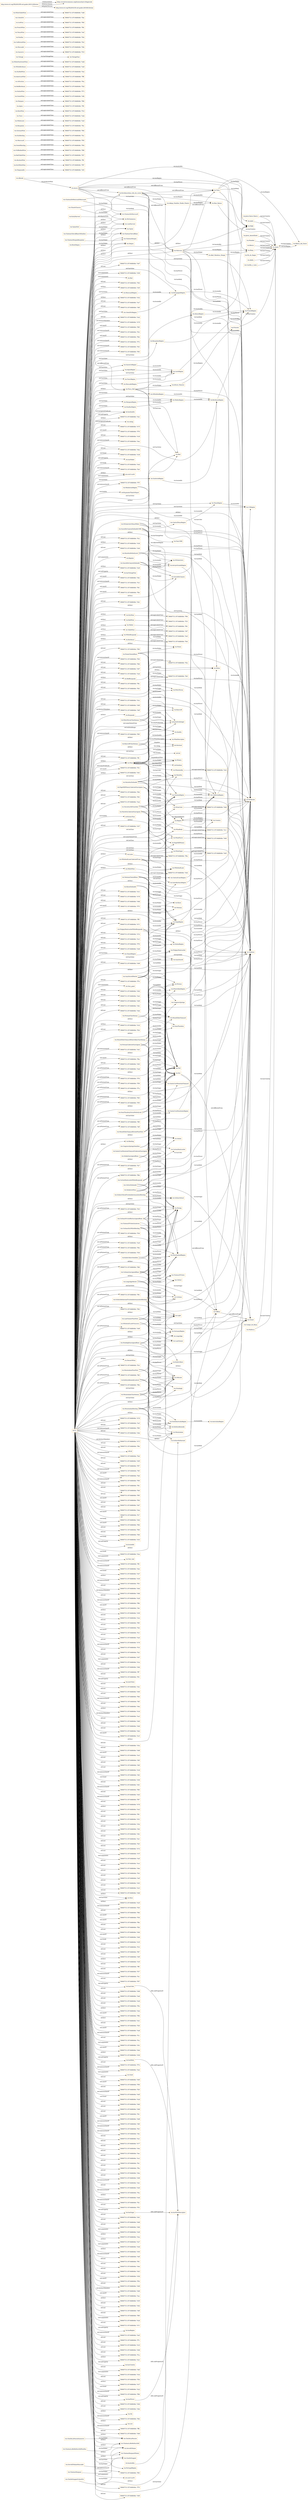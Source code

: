 digraph ar2dtool_diagram { 
rankdir=LR;
size="1501"
node [shape = rectangle, color="orange"]; "59660733:187c9dd648e:-7ead" "59660733:187c9dd648e:-7f76" "vin:DryWine" "vin:Tempranillo" "59660733:187c9dd648e:-7f97" "59660733:187c9dd648e:-7f59" "vin:AlsatianWine" "59660733:187c9dd648e:-7ebd" "vin:RedTableWine" "59660733:187c9dd648e:-7f6a" "vin:FullBodiedWine" "59660733:187c9dd648e:-7f7a" "59660733:187c9dd648e:-7f23" "59660733:187c9dd648e:-7fb5" "59660733:187c9dd648e:-7ec1" "59660733:187c9dd648e:-7f04" "59660733:187c9dd648e:-7f94" "59660733:187c9dd648e:-7f55" "vin:Meursault" "59660733:187c9dd648e:-7fa1" "59660733:187c9dd648e:-7f2a" "vin:DryWhiteWine" "vin:GermanWine" "59660733:187c9dd648e:-7ed2" "vin:Beaujolais" "vin:WhiteLoire" "59660733:187c9dd648e:-7f8f" "vin:RedWine" "vin:Tours" "vin:RoseWine" "vin:Anjou" "59660733:187c9dd648e:-7eff" "59660733:187c9dd648e:-7eb9" "vin:Riesling" "59660733:187c9dd648e:-7f66" "vin:SweetWine" "vin:WineBody" "59660733:187c9dd648e:-7fa7" "59660733:187c9dd648e:-7fbb" "vin:Medoc" "59660733:187c9dd648e:-7ec6" "59660733:187c9dd648e:-7f73" "vin:RedBordeaux" "59660733:187c9dd648e:-7f84" "vin:Quality" "vin:TableWine" "59660733:187c9dd648e:-7fe0" "vin:WineColor" "vin:StEmilion" "59660733:187c9dd648e:-7ff8" "vin:DryRedWine" "59660733:187c9dd648e:-7fc8" "59660733:187c9dd648e:-7f88" "vin:DryRiesling" "59660733:187c9dd648e:-7ee6" "59660733:187c9dd648e:-7f1d" "vin:WhiteBurgundy" "vin:Bordeaux" "59660733:187c9dd648e:-7fa4" "59660733:187c9dd648e:-7f3d" "vin:Wine" "59660733:187c9dd648e:-7edd" "59660733:187c9dd648e:-7ff4" "59660733:187c9dd648e:-7ef7" "59660733:187c9dd648e:-7ea9" "59660733:187c9dd648e:-7f0e" "vin:VintageYear" "vin:RedBurgundy" "vin:WhiteNonSweetWine" "vin:Burgundy" "59660733:187c9dd648e:-7f19" "vin:WineFlavor" "vin:Muscadet" "vin:CaliforniaWine" "59660733:187c9dd648e:-7f44" "59660733:187c9dd648e:-7f39" "vin:Winery" "vin:WineSugar" "vin:ItalianWine" "59660733:187c9dd648e:-7eb5" "59660733:187c9dd648e:-7fd6" "59660733:187c9dd648e:-7ffc" "vin:Pauillac" "59660733:187c9dd648e:-7f27" "vin:LateHarvest" "vin:WhiteBordeaux" "vin:TexasWine" "vin:Loire" "vin:Margaux" "59660733:187c9dd648e:-7f8c" "59660733:187c9dd648e:-7f9c" "59660733:187c9dd648e:-7fcd" "59660733:187c9dd648e:-7f4b" "59660733:187c9dd648e:-7f80" "59660733:187c9dd648e:-7ee3" "59660733:187c9dd648e:-7fae" "59660733:187c9dd648e:-7fd2" "59660733:187c9dd648e:-7ed9" "vin:CotesDOr" "59660733:187c9dd648e:-7ed6" "vin:AmericanWine" "vin:Country" "vin:DessertWine" "vin:IceWine" "59660733:187c9dd648e:-7fc4" "vin:WhiteTableWine" "59660733:187c9dd648e:-7fbf" "59660733:187c9dd648e:-7f50" "59660733:187c9dd648e:-7fec" "vin:Vintage" "vin:EarlyHarvest" "59660733:187c9dd648e:-7eef" "59660733:187c9dd648e:-7eeb" "vin:WineDescriptor" "vin:FrenchWine" "59660733:187c9dd648e:-7ee0" "59660733:187c9dd648e:-7efb" "59660733:187c9dd648e:-7ef3" "59660733:187c9dd648e:-7fe4" "vin:Sancerre" "vin:SweetRiesling" "59660733:187c9dd648e:-7f0a" "59660733:187c9dd648e:-7f61" "vin:Region" "59660733:187c9dd648e:-7f6e" "59660733:187c9dd648e:-7f2d" "vin:WhiteWine" "vin:WineAcidity" ; /*classes style*/
	"vin:Campo_de_Borja" -> "vin:Spain" [ label = "vin:hasCountry" ];
	"vin:MariettaZinfandel" -> "vin:SonomaRegion" [ label = "vin:locatedIn" ];
	"vin:MariettaZinfandel" -> "vin:Dry" [ label = "vin:hasSugar" ];
	"vin:MariettaZinfandel" -> "vin:Marietta" [ label = "vin:hasMaker" ];
	"vin:MariettaZinfandel" -> "vin:Moderate" [ label = "vin:hasFlavor" ];
	"vin:MariettaZinfandel" -> "vin:Medium" [ label = "vin:hasBody" ];
	"vin:SeanThackreySiriusPetiteSyrah" -> "vin:NapaRegion" [ label = "vin:locatedIn" ];
	"vin:SeanThackreySiriusPetiteSyrah" -> "vin:Dry" [ label = "vin:hasSugar" ];
	"vin:SeanThackreySiriusPetiteSyrah" -> "vin:SeanThackrey" [ label = "vin:hasMaker" ];
	"vin:SeanThackreySiriusPetiteSyrah" -> "vin:Strong" [ label = "vin:hasFlavor" ];
	"vin:SeanThackreySiriusPetiteSyrah" -> "vin:Full" [ label = "vin:hasBody" ];
	"vin:MariettaCabernetSauvignon" -> "vin:SonomaRegion" [ label = "vin:locatedIn" ];
	"vin:MariettaCabernetSauvignon" -> "vin:Dry" [ label = "vin:hasSugar" ];
	"vin:MariettaCabernetSauvignon" -> "vin:Marietta" [ label = "vin:hasMaker" ];
	"vin:MariettaCabernetSauvignon" -> "vin:Moderate" [ label = "vin:hasFlavor" ];
	"vin:MariettaCabernetSauvignon" -> "vin:Medium" [ label = "vin:hasBody" ];
	"vin:PauillacRegion" -> "vin:MedocRegion" [ label = "vin:locatedIn" ];
	"vin:StGenevieveTexasWhite" -> "vin:CentralTexasRegion" [ label = "vin:locatedIn" ];
	"vin:StGenevieveTexasWhite" -> "vin:Dry" [ label = "vin:hasSugar" ];
	"vin:StGenevieveTexasWhite" -> "vin:StGenevieve" [ label = "vin:hasMaker" ];
	"vin:StGenevieveTexasWhite" -> "vin:Moderate" [ label = "vin:hasFlavor" ];
	"vin:FullBodiedWine" -> "59660733:187c9dd648e:-7f88" [ label = "owl:equivalentClass" ];
	"vin:BordeauxRegion" -> "vin:FrenchRegion" [ label = "vin:locatedIn" ];
	"vin:hasBody" -> "vin:hasWineDescriptor" [ label = "rdfs:subPropertyOf" ];
	"vin:Adega_Familiar_Eladio_Pineiro" -> "vin:Rias_Baixas" [ label = "vin:hasRegion" ];
	"vin:Meursault" -> "59660733:187c9dd648e:-7f50" [ label = "owl:equivalentClass" ];
	"vin:Mallorca" -> "vin:Spain" [ label = "vin:hasCountry" ];
	"vin:FoxenCheninBlanc" -> "vin:SantaBarbaraRegion" [ label = "vin:locatedIn" ];
	"vin:FoxenCheninBlanc" -> "vin:Dry" [ label = "vin:hasSugar" ];
	"vin:FoxenCheninBlanc" -> "vin:Foxen" [ label = "vin:hasMaker" ];
	"vin:FoxenCheninBlanc" -> "vin:Moderate" [ label = "vin:hasFlavor" ];
	"vin:FoxenCheninBlanc" -> "vin:Full" [ label = "vin:hasBody" ];
	"vin:TexasWine" -> "59660733:187c9dd648e:-7eef" [ label = "owl:equivalentClass" ];
	"vin:NapaRegion" -> "vin:CaliforniaRegion" [ label = "vin:locatedIn" ];
	"vin:MountadamRiesling" -> "vin:SouthAustraliaRegion" [ label = "vin:locatedIn" ];
	"vin:MountadamRiesling" -> "vin:Dry" [ label = "vin:hasSugar" ];
	"vin:MountadamRiesling" -> "vin:Mountadam" [ label = "vin:hasMaker" ];
	"vin:MountadamRiesling" -> "vin:Delicate" [ label = "vin:hasFlavor" ];
	"vin:MountadamRiesling" -> "vin:Medium" [ label = "vin:hasBody" ];
	"vin:LoireRegion" -> "vin:FrenchRegion" [ label = "vin:locatedIn" ];
	"vin:CorbansSauvignonBlanc" -> "vin:NewZealandRegion" [ label = "vin:locatedIn" ];
	"vin:CorbansSauvignonBlanc" -> "vin:Dry" [ label = "vin:hasSugar" ];
	"vin:CorbansSauvignonBlanc" -> "vin:Corbans" [ label = "vin:hasMaker" ];
	"vin:CorbansSauvignonBlanc" -> "vin:Strong" [ label = "vin:hasFlavor" ];
	"vin:CorbansSauvignonBlanc" -> "vin:Medium" [ label = "vin:hasBody" ];
	"vin:WhiteBurgundy" -> "59660733:187c9dd648e:-7ee3" [ label = "owl:equivalentClass" ];
	"vin:Pauillac" -> "59660733:187c9dd648e:-7f44" [ label = "owl:equivalentClass" ];
	"vin:Jerez-Xeres-Sherry" -> "vin:Spain" [ label = "vin:hasCountry" ];
	"vin:CortonMontrachetWhiteBurgundy" -> "vin:Dry" [ label = "vin:hasSugar" ];
	"vin:CortonMontrachetWhiteBurgundy" -> "vin:CortonMontrachet" [ label = "vin:hasMaker" ];
	"vin:CortonMontrachetWhiteBurgundy" -> "vin:Strong" [ label = "vin:hasFlavor" ];
	"vin:CortonMontrachetWhiteBurgundy" -> "vin:Full" [ label = "vin:hasBody" ];
	"vin:BourgogneRegion" -> "vin:FrenchRegion" [ label = "vin:locatedIn" ];
	"vin:MountadamChardonnay" -> "vin:SouthAustraliaRegion" [ label = "vin:locatedIn" ];
	"vin:MountadamChardonnay" -> "vin:Dry" [ label = "vin:hasSugar" ];
	"vin:MountadamChardonnay" -> "vin:Mountadam" [ label = "vin:hasMaker" ];
	"vin:MountadamChardonnay" -> "vin:Strong" [ label = "vin:hasFlavor" ];
	"vin:MountadamChardonnay" -> "vin:Full" [ label = "vin:hasBody" ];
	"vin:DryWine" -> "59660733:187c9dd648e:-7f94" [ label = "owl:equivalentClass" ];
	"vin:FrenchWine" -> "59660733:187c9dd648e:-7f8c" [ label = "owl:equivalentClass" ];
	"vin:SauterneRegion" -> "vin:BordeauxRegion" [ label = "vin:locatedIn" ];
	"vin:Spain" -> "vin:Ribera_del_Duero" [ label = "vin:hasRegion" ];
	"vin:SelaksSauvignonBlanc" -> "vin:NewZealandRegion" [ label = "vin:locatedIn" ];
	"vin:SelaksSauvignonBlanc" -> "vin:Dry" [ label = "vin:hasSugar" ];
	"vin:SelaksSauvignonBlanc" -> "vin:Selaks" [ label = "vin:hasMaker" ];
	"vin:SelaksSauvignonBlanc" -> "vin:Moderate" [ label = "vin:hasFlavor" ];
	"vin:SelaksSauvignonBlanc" -> "vin:Medium" [ label = "vin:hasBody" ];
	"vin:SchlossRothermelTrochenbierenausleseRiesling" -> "vin:GermanyRegion" [ label = "vin:locatedIn" ];
	"vin:SchlossRothermelTrochenbierenausleseRiesling" -> "vin:Sweet" [ label = "vin:hasSugar" ];
	"vin:SchlossRothermelTrochenbierenausleseRiesling" -> "vin:SchlossRothermel" [ label = "vin:hasMaker" ];
	"vin:SchlossRothermelTrochenbierenausleseRiesling" -> "vin:Strong" [ label = "vin:hasFlavor" ];
	"vin:SchlossRothermelTrochenbierenausleseRiesling" -> "vin:Full" [ label = "vin:hasBody" ];
	"vin:StEmilionRegion" -> "vin:BordeauxRegion" [ label = "vin:locatedIn" ];
	"vin:BeaujolaisRegion" -> "vin:FrenchRegion" [ label = "vin:locatedIn" ];
	"vin:CorbansPrivateBinSauvignonBlanc" -> "vin:NewZealandRegion" [ label = "vin:locatedIn" ];
	"vin:CorbansPrivateBinSauvignonBlanc" -> "vin:Dry" [ label = "vin:hasSugar" ];
	"vin:CorbansPrivateBinSauvignonBlanc" -> "vin:Corbans" [ label = "vin:hasMaker" ];
	"vin:CorbansPrivateBinSauvignonBlanc" -> "vin:Strong" [ label = "vin:hasFlavor" ];
	"vin:CorbansPrivateBinSauvignonBlanc" -> "vin:Full" [ label = "vin:hasBody" ];
	"vin:Bordeaux" -> "59660733:187c9dd648e:-7fe4" [ label = "owl:equivalentClass" ];
	"vin:CongressSpringsSemillon" -> "vin:Dry" [ label = "vin:hasSugar" ];
	"vin:CongressSpringsSemillon" -> "vin:CongressSprings" [ label = "vin:hasMaker" ];
	"vin:CongressSpringsSemillon" -> "vin:Moderate" [ label = "vin:hasFlavor" ];
	"vin:CongressSpringsSemillon" -> "vin:Medium" [ label = "vin:hasBody" ];
	"vin:RedBordeaux" -> "59660733:187c9dd648e:-7f2d" [ label = "owl:equivalentClass" ];
	"vin:Jerez_Amontillado" -> "vin:Spain" [ label = "vin:hasCountry" ];
	"vin:Rias_Baixas" -> "vin:Spain" [ label = "vin:hasCountry" ];
	"vin:AlsatianWine" -> "59660733:187c9dd648e:-7ffc" [ label = "owl:equivalentClass" ];
	"vin:RedTableWine" -> "59660733:187c9dd648e:-7f27" [ label = "owl:equivalentClass" ];
	"vin:Tours" -> "59660733:187c9dd648e:-7eeb" [ label = "owl:equivalentClass" ];
	"vin:CotesDOr" -> "59660733:187c9dd648e:-7fae" [ label = "owl:equivalentClass" ];
	"vin:SweetRiesling" -> "59660733:187c9dd648e:-7f04" [ label = "owl:equivalentClass" ];
	"vin:Medoc" -> "59660733:187c9dd648e:-7f61" [ label = "owl:equivalentClass" ];
	"vin:TaylorPort" -> "vin:Taylor" [ label = "vin:hasMaker" ];
	"vin:ChateauChevalBlancStEmilion" -> "vin:ChateauChevalBlanc" [ label = "vin:hasMaker" ];
	"vin:Envidiacochina_tete_de_cuvee" -> "vin:Malvasia" [ label = "owl:differentFrom" ];
	"vin:Envidiacochina_tete_de_cuvee" -> "vin:Adega_Familiar_Eladio_Pineiro" [ label = "vin:hasMaker" ];
	"vin:Envidiacochina_tete_de_cuvee" -> "vin:Moderate" [ label = "vin:hasFlavor" ];
	"vin:Envidiacochina_tete_de_cuvee" -> "vin:High" [ label = "vin:hasAcidity" ];
	"vin:Envidiacochina_tete_de_cuvee" -> "vin:Medium" [ label = "vin:hasBody" ];
	"vin:Envidiacochina_tete_de_cuvee" -> "vin:Rias_Baixas" [ label = "vin:hasRegion" ];
	"vin:Envidiacochina_tete_de_cuvee" -> "vin:Tinto" [ label = "owl:differentFrom" ];
	"vin:ChateauMorgonBeaujolais" -> "vin:ChateauMorgon" [ label = "vin:hasMaker" ];
	"vin:ChateauDeMeursaultMeursault" -> "vin:ChateauDeMeursault" [ label = "vin:hasMaker" ];
	"vin:ChateauDeMeursaultMeursault" -> "vin:Moderate" [ label = "vin:hasFlavor" ];
	"vin:WhiteNonSweetWine" -> "59660733:187c9dd648e:-7edd" [ label = "owl:equivalentClass" ];
	"vin:Alvaro_Palacios" -> "vin:Priorato" [ label = "vin:hasRegion" ];
	"vin:RoseDAnjou" -> "vin:DAnjou" [ label = "vin:hasMaker" ];
	"vin:hasSugar" -> "vin:hasWineDescriptor" [ label = "rdfs:subPropertyOf" ];
	"vin:Muscadet" -> "59660733:187c9dd648e:-7f4b" [ label = "owl:equivalentClass" ];
	"vin:CotesDOrRegion" -> "vin:BourgogneRegion" [ label = "vin:locatedIn" ];
	"vin:WineColor" -> "59660733:187c9dd648e:-7ebd" [ label = "owl:equivalentClass" ];
	"vin:ElyseZinfandel" -> "vin:NapaRegion" [ label = "vin:locatedIn" ];
	"vin:ElyseZinfandel" -> "vin:Dry" [ label = "vin:hasSugar" ];
	"vin:ElyseZinfandel" -> "vin:Elyse" [ label = "vin:hasMaker" ];
	"vin:ElyseZinfandel" -> "vin:Moderate" [ label = "vin:hasFlavor" ];
	"vin:ElyseZinfandel" -> "vin:Full" [ label = "vin:hasBody" ];
	"vin:SweetWine" -> "59660733:187c9dd648e:-7efb" [ label = "owl:equivalentClass" ];
	"vin:LongridgeMerlot" -> "vin:NewZealandRegion" [ label = "vin:locatedIn" ];
	"vin:LongridgeMerlot" -> "vin:Dry" [ label = "vin:hasSugar" ];
	"vin:LongridgeMerlot" -> "vin:Longridge" [ label = "vin:hasMaker" ];
	"vin:LongridgeMerlot" -> "vin:Moderate" [ label = "vin:hasFlavor" ];
	"vin:LongridgeMerlot" -> "vin:Light" [ label = "vin:hasBody" ];
	"vin:KathrynKennedyLateral" -> "vin:Dry" [ label = "vin:hasSugar" ];
	"vin:KathrynKennedyLateral" -> "vin:KathrynKennedy" [ label = "vin:hasMaker" ];
	"vin:KathrynKennedyLateral" -> "vin:Delicate" [ label = "vin:hasFlavor" ];
	"vin:KathrynKennedyLateral" -> "vin:Medium" [ label = "vin:hasBody" ];
	"vin:MountEdenVineyardEdnaValleyChardonnay" -> "vin:EdnaValleyRegion" [ label = "vin:locatedIn" ];
	"vin:MountEdenVineyardEdnaValleyChardonnay" -> "vin:Dry" [ label = "vin:hasSugar" ];
	"vin:MountEdenVineyardEdnaValleyChardonnay" -> "vin:MountEdenVineyard" [ label = "vin:hasMaker" ];
	"vin:MountEdenVineyardEdnaValleyChardonnay" -> "vin:Moderate" [ label = "vin:hasFlavor" ];
	"vin:MountEdenVineyardEdnaValleyChardonnay" -> "vin:Medium" [ label = "vin:hasBody" ];
	"vin:hasFlavor" -> "vin:hasWineDescriptor" [ label = "rdfs:subPropertyOf" ];
	"vin:Loire" -> "59660733:187c9dd648e:-7f6a" [ label = "owl:equivalentClass" ];
	"vin:AnjouRegion" -> "vin:LoireRegion" [ label = "vin:locatedIn" ];
	"vin:BancroftChardonnay" -> "vin:NapaRegion" [ label = "vin:locatedIn" ];
	"vin:BancroftChardonnay" -> "vin:Dry" [ label = "vin:hasSugar" ];
	"vin:BancroftChardonnay" -> "vin:Bancroft" [ label = "vin:hasMaker" ];
	"vin:BancroftChardonnay" -> "vin:Moderate" [ label = "vin:hasFlavor" ];
	"vin:BancroftChardonnay" -> "vin:Medium" [ label = "vin:hasBody" ];
	"vin:SaucelitoCanyonZinfandel1998" -> "vin:ArroyoGrandeRegion" [ label = "vin:locatedIn" ];
	"vin:SaucelitoCanyonZinfandel1998" -> "vin:Year1998" [ label = "vin:hasVintageYear" ];
	"vin:SaucelitoCanyonZinfandel1998" -> "vin:Dry" [ label = "vin:hasSugar" ];
	"vin:SaucelitoCanyonZinfandel1998" -> "vin:SaucelitoCanyon" [ label = "vin:hasMaker" ];
	"vin:SaucelitoCanyonZinfandel1998" -> "vin:Moderate" [ label = "vin:hasFlavor" ];
	"vin:SaucelitoCanyonZinfandel1998" -> "vin:Medium" [ label = "vin:hasBody" ];
	"vin:ClosDeLaPoussieSancerre" -> "vin:ClosDeLaPoussie" [ label = "vin:hasMaker" ];
	"vin:CentralTexasRegion" -> "vin:TexasRegion" [ label = "vin:locatedIn" ];
	"vin:ChiantiRegion" -> "vin:ItalianRegion" [ label = "vin:locatedIn" ];
	"vin:IceWine" -> "59660733:187c9dd648e:-7f80" [ label = "owl:equivalentClass" ];
	"vin:CaliforniaRegion" -> "vin:USRegion" [ label = "vin:locatedIn" ];
	"vin:Beaujolais" -> "59660733:187c9dd648e:-7fec" [ label = "owl:equivalentClass" ];
	"vin:MendocinoRegion" -> "vin:CaliforniaRegion" [ label = "vin:locatedIn" ];
	"vin:MendocinoRegion" -> "vin:SonomaRegion" [ label = "vin:adjacentRegion" ];
	"vin:ChiantiClassico" -> "vin:McGuinnesso" [ label = "vin:hasMaker" ];
	"vin:ChiantiClassico" -> "vin:Medium" [ label = "vin:hasBody" ];
	"vin:Aurus" -> "vin:Malvasia" [ label = "owl:differentFrom" ];
	"vin:Aurus" -> "vin:Tinto" [ label = "owl:differentFrom" ];
	"vin:Aurus" -> "vin:Moderate" [ label = "vin:hasFlavor" ];
	"vin:Aurus" -> "vin:Red" [ label = "vin:hasColor" ];
	"vin:Aurus" -> "vin:Envidiacochina_tete_de_cuvee" [ label = "owl:differentFrom" ];
	"vin:Aurus" -> "vin:Finca_Dofi" [ label = "owl:differentFrom" ];
	"vin:Aurus" -> "vin:High" [ label = "vin:hasAcidity" ];
	"vin:Aurus" -> "vin:Full" [ label = "vin:hasBody" ];
	"vin:MountadamPinotNoir" -> "vin:SouthAustraliaRegion" [ label = "vin:locatedIn" ];
	"vin:MountadamPinotNoir" -> "vin:Dry" [ label = "vin:hasSugar" ];
	"vin:MountadamPinotNoir" -> "vin:Mountadam" [ label = "vin:hasMaker" ];
	"vin:MountadamPinotNoir" -> "vin:Moderate" [ label = "vin:hasFlavor" ];
	"vin:MountadamPinotNoir" -> "vin:Medium" [ label = "vin:hasBody" ];
	"vin:RedWine" -> "59660733:187c9dd648e:-7f23" [ label = "owl:equivalentClass" ];
	"vin:MountEdenVineyardEstatePinotNoir" -> "vin:EdnaValleyRegion" [ label = "vin:locatedIn" ];
	"vin:MountEdenVineyardEstatePinotNoir" -> "vin:Dry" [ label = "vin:hasSugar" ];
	"vin:MountEdenVineyardEstatePinotNoir" -> "vin:MountEdenVineyard" [ label = "vin:hasMaker" ];
	"vin:MountEdenVineyardEstatePinotNoir" -> "vin:Strong" [ label = "vin:hasFlavor" ];
	"vin:MountEdenVineyardEstatePinotNoir" -> "vin:Full" [ label = "vin:hasBody" ];
	"vin:Burgundy" -> "59660733:187c9dd648e:-7fe0" [ label = "owl:equivalentClass" ];
	"vin:RedBurgundy" -> "59660733:187c9dd648e:-7f2a" [ label = "owl:equivalentClass" ];
	"vin:SonomaRegion" -> "vin:CaliforniaRegion" [ label = "vin:locatedIn" ];
	"vin:Malvasia" -> "vin:Moderate" [ label = "vin:hasFlavor" ];
	"vin:Malvasia" -> "vin:White" [ label = "vin:hasColor" ];
	"vin:Malvasia" -> "vin:Rioja" [ label = "vin:hasRegion" ];
	"vin:Malvasia" -> "vin:Medium" [ label = "vin:hasBody" ];
	"vin:Malvasia" -> "vin:High" [ label = "vin:hasAcidity" ];
	"vin:Malvasia" -> "vin:Tinto" [ label = "owl:differentFrom" ];
	"vin:Malvasia" -> "vin:Abel_Mendoza_Monge" [ label = "vin:hasMaker" ];
	"vin:hasAcidity" -> "vin:hasWineDescriptor" [ label = "rdfs:subPropertyOf" ];
	"vin:Aalto" -> "vin:Spain" [ label = "vin:hasCountry" ];
	"vin:ChateauLafiteRothschildPauillac" -> "vin:ChateauLafiteRothschild" [ label = "vin:hasMaker" ];
	"vin:GaryFarrellMerlot" -> "vin:SonomaRegion" [ label = "vin:locatedIn" ];
	"vin:GaryFarrellMerlot" -> "vin:Dry" [ label = "vin:hasSugar" ];
	"vin:GaryFarrellMerlot" -> "vin:GaryFarrell" [ label = "vin:hasMaker" ];
	"vin:GaryFarrellMerlot" -> "vin:Moderate" [ label = "vin:hasFlavor" ];
	"vin:GaryFarrellMerlot" -> "vin:Medium" [ label = "vin:hasBody" ];
	"vin:Alella" -> "vin:Spain" [ label = "vin:hasCountry" ];
	"vin:StonleighSauvignonBlanc" -> "vin:NewZealandRegion" [ label = "vin:locatedIn" ];
	"vin:StonleighSauvignonBlanc" -> "vin:Dry" [ label = "vin:hasSugar" ];
	"vin:StonleighSauvignonBlanc" -> "vin:Stonleigh" [ label = "vin:hasMaker" ];
	"vin:StonleighSauvignonBlanc" -> "vin:Delicate" [ label = "vin:hasFlavor" ];
	"vin:StonleighSauvignonBlanc" -> "vin:Medium" [ label = "vin:hasBody" ];
	"vin:Abel_Mendoza_Monge" -> "vin:Rioja" [ label = "vin:hasRegion" ];
	"vin:TableWine" -> "59660733:187c9dd648e:-7ef7" [ label = "owl:equivalentClass" ];
	"vin:GermanWine" -> "59660733:187c9dd648e:-7f84" [ label = "owl:equivalentClass" ];
	"vin:CotturiZinfandel" -> "vin:SonomaRegion" [ label = "vin:locatedIn" ];
	"vin:CotturiZinfandel" -> "vin:Dry" [ label = "vin:hasSugar" ];
	"vin:CotturiZinfandel" -> "vin:Cotturi" [ label = "vin:hasMaker" ];
	"vin:CotturiZinfandel" -> "vin:Strong" [ label = "vin:hasFlavor" ];
	"vin:CotturiZinfandel" -> "vin:Full" [ label = "vin:hasBody" ];
	"vin:WineBody" -> "59660733:187c9dd648e:-7ec1" [ label = "owl:equivalentClass" ];
	"vin:SaucelitoCanyonZinfandel" -> "vin:ArroyoGrandeRegion" [ label = "vin:locatedIn" ];
	"vin:SaucelitoCanyonZinfandel" -> "vin:Dry" [ label = "vin:hasSugar" ];
	"vin:SaucelitoCanyonZinfandel" -> "vin:SaucelitoCanyon" [ label = "vin:hasMaker" ];
	"vin:SaucelitoCanyonZinfandel" -> "vin:Moderate" [ label = "vin:hasFlavor" ];
	"vin:SaucelitoCanyonZinfandel" -> "vin:Medium" [ label = "vin:hasBody" ];
	"vin:LaneTannerPinotNoir" -> "vin:SantaBarbaraRegion" [ label = "vin:locatedIn" ];
	"vin:LaneTannerPinotNoir" -> "vin:Dry" [ label = "vin:hasSugar" ];
	"vin:LaneTannerPinotNoir" -> "vin:LaneTanner" [ label = "vin:hasMaker" ];
	"vin:LaneTannerPinotNoir" -> "vin:Delicate" [ label = "vin:hasFlavor" ];
	"vin:LaneTannerPinotNoir" -> "vin:Light" [ label = "vin:hasBody" ];
	"vin:WhiteWine" -> "59660733:187c9dd648e:-7ed2" [ label = "owl:equivalentClass" ];
	"vin:WhitehallLaneCabernetFranc" -> "vin:NapaRegion" [ label = "vin:locatedIn" ];
	"vin:WhitehallLaneCabernetFranc" -> "vin:Dry" [ label = "vin:hasSugar" ];
	"vin:WhitehallLaneCabernetFranc" -> "vin:WhitehallLane" [ label = "vin:hasMaker" ];
	"vin:WhitehallLaneCabernetFranc" -> "vin:Moderate" [ label = "vin:hasFlavor" ];
	"vin:WhitehallLaneCabernetFranc" -> "vin:Medium" [ label = "vin:hasBody" ];
	"vin:Dry" -> "vin:Sweet" [ label = "owl:differentFrom" ];
	"vin:Dry" -> "vin:OffDry" [ label = "owl:differentFrom" ];
	"vin:Rioja" -> "vin:Spain" [ label = "vin:hasCountry" ];
	"vin:Sancerre" -> "59660733:187c9dd648e:-7f19" [ label = "owl:equivalentClass" ];
	"vin:Pla_de_Bages" -> "vin:Spain" [ label = "vin:hasCountry" ];
	"vin:StEmilion" -> "59660733:187c9dd648e:-7f0a" [ label = "owl:equivalentClass" ];
	"vin:PageMillWineryCabernetSauvignon" -> "vin:NapaRegion" [ label = "vin:locatedIn" ];
	"vin:PageMillWineryCabernetSauvignon" -> "vin:Dry" [ label = "vin:hasSugar" ];
	"vin:PageMillWineryCabernetSauvignon" -> "vin:PageMillWinery" [ label = "vin:hasMaker" ];
	"vin:PageMillWineryCabernetSauvignon" -> "vin:Moderate" [ label = "vin:hasFlavor" ];
	"vin:PageMillWineryCabernetSauvignon" -> "vin:Medium" [ label = "vin:hasBody" ];
	"vin:Ribera_del_Duero" -> "vin:Spain" [ label = "vin:hasCountry" ];
	"vin:WineAcidity" -> "59660733:187c9dd648e:-7ec6" [ label = "owl:equivalentClass" ];
	"vin:Finca_Dofi" -> "vin:Moderate" [ label = "vin:hasFlavor" ];
	"vin:Finca_Dofi" -> "vin:Full" [ label = "vin:hasBody" ];
	"vin:Finca_Dofi" -> "vin:Red" [ label = "vin:hasColor" ];
	"vin:Finca_Dofi" -> "vin:High" [ label = "vin:hasAcidity" ];
	"vin:Finca_Dofi" -> "vin:Alvaro_Palacios" [ label = "vin:hasMaker" ];
	"vin:MariettaPetiteSyrah" -> "vin:SonomaRegion" [ label = "vin:locatedIn" ];
	"vin:MariettaPetiteSyrah" -> "vin:Dry" [ label = "vin:hasSugar" ];
	"vin:MariettaPetiteSyrah" -> "vin:Marietta" [ label = "vin:hasMaker" ];
	"vin:MariettaPetiteSyrah" -> "vin:Moderate" [ label = "vin:hasFlavor" ];
	"vin:MariettaPetiteSyrah" -> "vin:Medium" [ label = "vin:hasBody" ];
	"vin:WhiteTableWine" -> "59660733:187c9dd648e:-7ed6" [ label = "owl:equivalentClass" ];
	"vin:Margaux" -> "59660733:187c9dd648e:-7f66" [ label = "owl:equivalentClass" ];
	"vin:SevreEtMaineMuscadet" -> "vin:SevreEtMaine" [ label = "vin:hasMaker" ];
	"vin:Priorato" -> "vin:Spain" [ label = "vin:hasCountry" ];
	"vin:SchlossVolradTrochenbierenausleseRiesling" -> "vin:GermanyRegion" [ label = "vin:locatedIn" ];
	"vin:SchlossVolradTrochenbierenausleseRiesling" -> "vin:Sweet" [ label = "vin:hasSugar" ];
	"vin:SchlossVolradTrochenbierenausleseRiesling" -> "vin:SchlossVolrad" [ label = "vin:hasMaker" ];
	"vin:SchlossVolradTrochenbierenausleseRiesling" -> "vin:Moderate" [ label = "vin:hasFlavor" ];
	"vin:SchlossVolradTrochenbierenausleseRiesling" -> "vin:Full" [ label = "vin:hasBody" ];
	"vin:EarlyHarvest" -> "vin:LateHarvest" [ label = "owl:disjointWith" ];
	"vin:ChateauDYchemSauterne" -> "vin:ChateauDYchem" [ label = "vin:hasMaker" ];
	"vin:ChateauDYchemSauterne" -> "vin:Strong" [ label = "vin:hasFlavor" ];
	"vin:Tempranillo" -> "59660733:187c9dd648e:-7ef3" [ label = "owl:equivalentClass" ];
	"vin:Anjou" -> "59660733:187c9dd648e:-7ff4" [ label = "owl:equivalentClass" ];
	"vin:Penedes" -> "vin:Spain" [ label = "vin:hasCountry" ];
	"vin:FormanCabernetSauvignon" -> "vin:NapaRegion" [ label = "vin:locatedIn" ];
	"vin:FormanCabernetSauvignon" -> "vin:Dry" [ label = "vin:hasSugar" ];
	"vin:FormanCabernetSauvignon" -> "vin:Forman" [ label = "vin:hasMaker" ];
	"vin:FormanCabernetSauvignon" -> "vin:Strong" [ label = "vin:hasFlavor" ];
	"vin:FormanCabernetSauvignon" -> "vin:Medium" [ label = "vin:hasBody" ];
	"vin:DryWhiteWine" -> "59660733:187c9dd648e:-7f97" [ label = "owl:equivalentClass" ];
	"vin:SantaCruzMountainsRegion" -> "vin:CaliforniaRegion" [ label = "vin:locatedIn" ];
	"vin:MeursaultRegion" -> "vin:BourgogneRegion" [ label = "vin:locatedIn" ];
	"vin:MariettaOldVinesRed" -> "vin:SonomaRegion" [ label = "vin:locatedIn" ];
	"vin:MariettaOldVinesRed" -> "vin:Dry" [ label = "vin:hasSugar" ];
	"vin:MariettaOldVinesRed" -> "vin:Marietta" [ label = "vin:hasMaker" ];
	"vin:MariettaOldVinesRed" -> "vin:Moderate" [ label = "vin:hasFlavor" ];
	"vin:MariettaOldVinesRed" -> "vin:Medium" [ label = "vin:hasBody" ];
	"vin:CorbansDryWhiteRiesling" -> "vin:NewZealandRegion" [ label = "vin:locatedIn" ];
	"vin:CorbansDryWhiteRiesling" -> "vin:OffDry" [ label = "vin:hasSugar" ];
	"vin:CorbansDryWhiteRiesling" -> "vin:Corbans" [ label = "vin:hasMaker" ];
	"vin:CorbansDryWhiteRiesling" -> "vin:Moderate" [ label = "vin:hasFlavor" ];
	"vin:CorbansDryWhiteRiesling" -> "vin:Medium" [ label = "vin:hasBody" ];
	"vin:ChateauMargaux" -> "vin:ChateauMargauxWinery" [ label = "vin:hasMaker" ];
	"vin:hasColor" -> "vin:hasWineDescriptor" [ label = "rdfs:subPropertyOf" ];
	"vin:EdnaValleyRegion" -> "vin:CaliforniaRegion" [ label = "vin:locatedIn" ];
	"vin:AlsaceRegion" -> "vin:FrenchRegion" [ label = "vin:locatedIn" ];
	"vin:Bierzo" -> "vin:Spain" [ label = "vin:hasCountry" ];
	"vin:FormanChardonnay" -> "vin:NapaRegion" [ label = "vin:locatedIn" ];
	"vin:FormanChardonnay" -> "vin:Dry" [ label = "vin:hasSugar" ];
	"vin:FormanChardonnay" -> "vin:Forman" [ label = "vin:hasMaker" ];
	"vin:FormanChardonnay" -> "vin:Moderate" [ label = "vin:hasFlavor" ];
	"vin:FormanChardonnay" -> "vin:Full" [ label = "vin:hasBody" ];
	"vin:DryRedWine" -> "59660733:187c9dd648e:-7fa4" [ label = "owl:equivalentClass" ];
	"vin:DryRiesling" -> "59660733:187c9dd648e:-7fa1" [ label = "owl:equivalentClass" ];
	"vin:PulignyMontrachetWhiteBurgundy" -> "vin:Dry" [ label = "vin:hasSugar" ];
	"vin:PulignyMontrachetWhiteBurgundy" -> "vin:PulignyMontrachet" [ label = "vin:hasMaker" ];
	"vin:PulignyMontrachetWhiteBurgundy" -> "vin:Moderate" [ label = "vin:hasFlavor" ];
	"vin:PulignyMontrachetWhiteBurgundy" -> "vin:Medium" [ label = "vin:hasBody" ];
	"NULL" -> "vin:SaucelitoCanyon" [ label = "rdf:first" ];
	"NULL" -> "59660733:187c9dd648e:-7e7d" [ label = "rdf:rest" ];
	"NULL" -> "vin:Strong" [ label = "rdf:first" ];
	"NULL" -> "59660733:187c9dd648e:-7fbf" [ label = "owl:allValuesFrom" ];
	"NULL" -> "59660733:187c9dd648e:-7ecf" [ label = "rdf:rest" ];
	"NULL" -> "59660733:187c9dd648e:-7f69" [ label = "owl:intersectionOf" ];
	"NULL" -> "vin:SauterneRegion" [ label = "owl:hasValue" ];
	"NULL" -> "59660733:187c9dd648e:-7e9e" [ label = "rdf:rest" ];
	"NULL" -> "vin:Malvasia" [ label = "rdf:first" ];
	"NULL" -> "vin:Medium" [ label = "owl:hasValue" ];
	"NULL" -> "59660733:187c9dd648e:-7e73" [ label = "owl:distinctMembers" ];
	"NULL" -> "vin:GaryFarrell" [ label = "rdf:first" ];
	"NULL" -> "vin:Marietta" [ label = "rdf:first" ];
	"NULL" -> "59660733:187c9dd648e:-7f9e" [ label = "rdf:rest" ];
	"NULL" -> "rdf:nil" [ label = "rdf:rest" ];
	"NULL" -> "59660733:187c9dd648e:-7fad" [ label = "owl:intersectionOf" ];
	"NULL" -> "59660733:187c9dd648e:-7e95" [ label = "rdf:rest" ];
	"NULL" -> "vin:Selaks" [ label = "rdf:first" ];
	"NULL" -> "vin:Strong" [ label = "owl:hasValue" ];
	"NULL" -> "vin:ClosDeVougeot" [ label = "rdf:first" ];
	"NULL" -> "59660733:187c9dd648e:-7f57" [ label = "rdf:rest" ];
	"NULL" -> "vin:Riesling" [ label = "rdf:first" ];
	"NULL" -> "59660733:187c9dd648e:-7f4f" [ label = "owl:intersectionOf" ];
	"NULL" -> "59660733:187c9dd648e:-7fa6" [ label = "owl:oneOf" ];
	"NULL" -> "vin:WineColor" [ label = "owl:onClass" ];
	"NULL" -> "59660733:187c9dd648e:-7f09" [ label = "owl:intersectionOf" ];
	"NULL" -> "59660733:187c9dd648e:-7f0c" [ label = "rdf:rest" ];
	"NULL" -> "59660733:187c9dd648e:-7fe9" [ label = "rdf:rest" ];
	"NULL" -> "vin:ChateauMargauxWinery" [ label = "rdf:first" ];
	"NULL" -> "59660733:187c9dd648e:-7f95" [ label = "rdf:rest" ];
	"NULL" -> "vin:BourgogneRegion" [ label = "owl:hasValue" ];
	"NULL" -> "59660733:187c9dd648e:-7f0d" [ label = "owl:oneOf" ];
	"NULL" -> "vin:Elyse" [ label = "rdf:first" ];
	"NULL" -> "59660733:187c9dd648e:-7eb7" [ label = "rdf:rest" ];
	"NULL" -> "59660733:187c9dd648e:-7eda" [ label = "rdf:rest" ];
	"NULL" -> "59660733:187c9dd648e:-7fc7" [ label = "owl:oneOf" ];
	"NULL" -> "59660733:187c9dd648e:-7e62" [ label = "swrl:body" ];
	"NULL" -> "vin:Longridge" [ label = "rdf:first" ];
	"NULL" -> "vin:ItalianRegion" [ label = "owl:hasValue" ];
	"NULL" -> "59660733:187c9dd648e:-7fa7" [ label = "owl:allValuesFrom" ];
	"NULL" -> "59660733:187c9dd648e:-7f6d" [ label = "owl:oneOf" ];
	"NULL" -> "59660733:187c9dd648e:-7fb9" [ label = "rdf:rest" ];
	"NULL" -> "vin:WhiteWine" [ label = "rdf:first" ];
	"NULL" -> "xsd:positiveInteger" [ label = "owl:onDataRange" ];
	"NULL" -> "59660733:187c9dd648e:-7f48" [ label = "rdf:rest" ];
	"NULL" -> "vin:PageMillWinery" [ label = "rdf:first" ];
	"NULL" -> "xsd:positiveInteger" [ label = "owl:someValuesFrom" ];
	"NULL" -> "59660733:187c9dd648e:-7e53" [ label = "swrl:body" ];
	"NULL" -> "vin:Stonleigh" [ label = "rdf:first" ];
	"NULL" -> "vin:High" [ label = "rdf:first" ];
	"NULL" -> "vin:RedWine" [ label = "rdf:first" ];
	"NULL" -> "vin:locatedIn" [ label = "owl:onProperty" ];
	"NULL" -> "59660733:187c9dd648e:-7e2a" [ label = "swrl:body" ];
	"NULL" -> "vin:Bordeaux" [ label = "rdf:first" ];
	"NULL" -> "vin:SeanThackrey" [ label = "rdf:first" ];
	"NULL" -> "vin:Very_bad" [ label = "swrl:argument2" ];
	"NULL" -> "59660733:187c9dd648e:-7ff3" [ label = "owl:intersectionOf" ];
	"NULL" -> "59660733:187c9dd648e:-7fc8" [ label = "owl:allValuesFrom" ];
	"NULL" -> "vin:PeterMccoy" [ label = "rdf:first" ];
	"NULL" -> "59660733:187c9dd648e:-7eee" [ label = "owl:intersectionOf" ];
	"NULL" -> "vin:CaliforniaRegion" [ label = "rdf:first" ];
	"NULL" -> "vin:Ventana" [ label = "rdf:first" ];
	"NULL" -> "vin:LateHarvest" [ label = "rdf:first" ];
	"NULL" -> "59660733:187c9dd648e:-7e47" [ label = "swrl:head" ];
	"NULL" -> "59660733:187c9dd648e:-7e30" [ label = "rdf:first" ];
	"NULL" -> "59660733:187c9dd648e:-7f03" [ label = "owl:intersectionOf" ];
	"NULL" -> "vin:ChateauChevalBlanc" [ label = "rdf:first" ];
	"NULL" -> "59660733:187c9dd648e:-7e64" [ label = "rdf:rest" ];
	"NULL" -> "59660733:187c9dd648e:-7e6b" [ label = "owl:distinctMembers" ];
	"NULL" -> "vin:hasSugar" [ label = "owl:onProperty" ];
	"NULL" -> "59660733:187c9dd648e:-7e28" [ label = "rdf:rest" ];
	"NULL" -> "59660733:187c9dd648e:-7f8b" [ label = "owl:intersectionOf" ];
	"NULL" -> "59660733:187c9dd648e:-7efe" [ label = "owl:oneOf" ];
	"NULL" -> "59660733:187c9dd648e:-7e59" [ label = "rdf:first" ];
	"NULL" -> "59660733:187c9dd648e:-7e2e" [ label = "rdf:rest" ];
	"NULL" -> "59660733:187c9dd648e:-7f85" [ label = "rdf:rest" ];
	"NULL" -> "59660733:187c9dd648e:-7fab" [ label = "rdf:rest" ];
	"NULL" -> "vin:Taylor" [ label = "rdf:first" ];
	"NULL" -> "59660733:187c9dd648e:-7fc3" [ label = "owl:oneOf" ];
	"NULL" -> "59660733:187c9dd648e:-7ea0" [ label = "rdf:rest" ];
	"NULL" -> "59660733:187c9dd648e:-7e76" [ label = "rdf:rest" ];
	"NULL" -> "59660733:187c9dd648e:-7f18" [ label = "owl:intersectionOf" ];
	"NULL" -> "vin:LoireRegion" [ label = "owl:hasValue" ];
	"NULL" -> "59660733:187c9dd648e:-7eff" [ label = "owl:allValuesFrom" ];
	"NULL" -> "59660733:187c9dd648e:-7fa2" [ label = "rdf:rest" ];
	"NULL" -> "59660733:187c9dd648e:-7e97" [ label = "rdf:rest" ];
	"NULL" -> "59660733:187c9dd648e:-7e3a" [ label = "swrl:arguments" ];
	"NULL" -> "59660733:187c9dd648e:-7fb5" [ label = "owl:allValuesFrom" ];
	"NULL" -> "59660733:187c9dd648e:-7ebb" [ label = "rdf:rest" ];
	"NULL" -> "59660733:187c9dd648e:-7ff7" [ label = "owl:intersectionOf" ];
	"NULL" -> "59660733:187c9dd648e:-7f01" [ label = "rdf:rest" ];
	"NULL" -> "vin:yearValue" [ label = "owl:onProperty" ];
	"NULL" -> "59660733:187c9dd648e:-7e4c" [ label = "rdf:rest" ];
	"NULL" -> "59660733:187c9dd648e:-7e90" [ label = "rdf:rest" ];
	"NULL" -> "59660733:187c9dd648e:-7fbd" [ label = "rdf:rest" ];
	"NULL" -> "vin:DessertWine" [ label = "rdf:first" ];
	"NULL" -> "59660733:187c9dd648e:-7fdf" [ label = "owl:intersectionOf" ];
	"NULL" -> "vin:CongressSprings" [ label = "rdf:first" ];
	"NULL" -> "59660733:187c9dd648e:-7e8a" [ label = "rdf:rest" ];
	"NULL" -> "59660733:187c9dd648e:-7e34" [ label = "rdf:first" ];
	"NULL" -> "59660733:187c9dd648e:-7ea3" [ label = "owl:distinctMembers" ];
	"NULL" -> "vin:MargauxRegion" [ label = "owl:hasValue" ];
	"NULL" -> "59660733:187c9dd648e:-7e60" [ label = "rdf:rest" ];
	"NULL" -> "59660733:187c9dd648e:-7e6d" [ label = "rdf:rest" ];
	"NULL" -> "vin:PauillacRegion" [ label = "owl:hasValue" ];
	"NULL" -> "59660733:187c9dd648e:-7eb2" [ label = "rdf:rest" ];
	"NULL" -> "vin:TexasRegion" [ label = "owl:hasValue" ];
	"NULL" -> "vin:Loire" [ label = "rdf:first" ];
	"NULL" -> "59660733:187c9dd648e:-7ec5" [ label = "owl:oneOf" ];
	"NULL" -> "59660733:187c9dd648e:-7e5a" [ label = "rdf:rest" ];
	"NULL" -> "59660733:187c9dd648e:-7e88" [ label = "rdf:rest" ];
	"NULL" -> "vin:CotesDOrRegion" [ label = "owl:hasValue" ];
	"NULL" -> "59660733:187c9dd648e:-7ec0" [ label = "owl:oneOf" ];
	"NULL" -> "59660733:187c9dd648e:-7ef0" [ label = "rdf:rest" ];
	"NULL" -> "59660733:187c9dd648e:-7efd" [ label = "rdf:rest" ];
	"NULL" -> "vin:SancerreRegion" [ label = "owl:hasValue" ];
	"NULL" -> "59660733:187c9dd648e:-7e3d" [ label = "rdf:rest" ];
	"NULL" -> "59660733:187c9dd648e:-7ef2" [ label = "owl:intersectionOf" ];
	"NULL" -> "59660733:187c9dd648e:-7e56" [ label = "swrl:head" ];
	"NULL" -> "59660733:187c9dd648e:-7e81" [ label = "rdf:rest" ];
	"NULL" -> "vin:Red" [ label = "owl:hasValue" ];
	"NULL" -> "59660733:187c9dd648e:-7f60" [ label = "owl:intersectionOf" ];
	"NULL" -> "59660733:187c9dd648e:-7ed3" [ label = "rdf:rest" ];
	"NULL" -> "59660733:187c9dd648e:-7f87" [ label = "owl:intersectionOf" ];
	"NULL" -> "vin:ChateauMorgon" [ label = "rdf:first" ];
	"NULL" -> "vin:McGuinnesso" [ label = "rdf:first" ];
	"NULL" -> "59660733:187c9dd648e:-7e7b" [ label = "rdf:rest" ];
	"NULL" -> "vin:Finca_Dofi" [ label = "rdf:first" ];
	"NULL" -> "59660733:187c9dd648e:-7e43" [ label = "rdf:first" ];
	"NULL" -> "vin:CaliforniaRegion" [ label = "owl:hasValue" ];
	"NULL" -> "59660733:187c9dd648e:-7f81" [ label = "rdf:rest" ];
	"NULL" -> "59660733:187c9dd648e:-7e51" [ label = "rdf:rest" ];
	"NULL" -> "59660733:187c9dd648e:-7e5e" [ label = "rdf:rest" ];
	"NULL" -> "vin:ToursRegion" [ label = "owl:hasValue" ];
	"NULL" -> "59660733:187c9dd648e:-7ef4" [ label = "rdf:rest" ];
	"NULL" -> "vin:Cotturi" [ label = "rdf:first" ];
	"NULL" -> "59660733:187c9dd648e:-7e9c" [ label = "rdf:rest" ];
	"NULL" -> "59660733:187c9dd648e:-7ee1" [ label = "rdf:rest" ];
	"NULL" -> "59660733:187c9dd648e:-7fa5" [ label = "rdf:rest" ];
	"NULL" -> "59660733:187c9dd648e:-7e72" [ label = "rdf:rest" ];
	"NULL" -> "59660733:187c9dd648e:-7e7f" [ label = "rdf:rest" ];
	"NULL" -> "59660733:187c9dd648e:-7e2f" [ label = "swrl:arguments" ];
	"NULL" -> "59660733:187c9dd648e:-7ec4" [ label = "rdf:rest" ];
	"NULL" -> "59660733:187c9dd648e:-7fd6" [ label = "owl:allValuesFrom" ];
	"NULL" -> "59660733:187c9dd648e:-7ebe" [ label = "rdf:rest" ];
	"NULL" -> "59660733:187c9dd648e:-7fc6" [ label = "rdf:rest" ];
	"NULL" -> "59660733:187c9dd648e:-7e4f" [ label = "rdf:rest" ];
	"NULL" -> "vin:ClosDeLaPoussie" [ label = "rdf:first" ];
	"NULL" -> "59660733:187c9dd648e:-7e93" [ label = "rdf:rest" ];
	"NULL" -> "vin:GermanyRegion" [ label = "owl:hasValue" ];
	"NULL" -> "59660733:187c9dd648e:-7e23" [ label = "rdf:rest" ];
	"NULL" -> "59660733:187c9dd648e:-7e8d" [ label = "rdf:rest" ];
	"NULL" -> "vin:Rose" [ label = "rdf:first" ];
	"NULL" -> "59660733:187c9dd648e:-7e25" [ label = "rdf:first" ];
	"NULL" -> "vin:ChateauDeMeursault" [ label = "rdf:first" ];
	"NULL" -> "vin:Mountadam" [ label = "rdf:first" ];
	"NULL" -> "59660733:187c9dd648e:-7f29" [ label = "owl:intersectionOf" ];
	"NULL" -> "vin:Forman" [ label = "rdf:first" ];
	"NULL" -> "vin:Foxen" [ label = "rdf:first" ];
	"NULL" -> "59660733:187c9dd648e:-7f8d" [ label = "rdf:rest" ];
	"NULL" -> "59660733:187c9dd648e:-7f38" [ label = "owl:oneOf" ];
	"NULL" -> "vin:Medium" [ label = "rdf:first" ];
	"NULL" -> "vin:Sweet" [ label = "owl:hasValue" ];
	"NULL" -> "59660733:187c9dd648e:-7f8e" [ label = "owl:oneOf" ];
	"NULL" -> "59660733:187c9dd648e:-7f2b" [ label = "rdf:rest" ];
	"NULL" -> "vin:StGenevieve" [ label = "rdf:first" ];
	"NULL" -> "59660733:187c9dd648e:-7e84" [ label = "rdf:rest" ];
	"NULL" -> "vin:Full" [ label = "owl:hasValue" ];
	"NULL" -> "vin:Red" [ label = "rdf:first" ];
	"NULL" -> "59660733:187c9dd648e:-7eb8" [ label = "owl:oneOf" ];
	"NULL" -> "59660733:187c9dd648e:-7fc4" [ label = "owl:allValuesFrom" ];
	"NULL" -> "59660733:187c9dd648e:-7e35" [ label = "swrl:body" ];
	"NULL" -> "59660733:187c9dd648e:-7f16" [ label = "rdf:rest" ];
	"NULL" -> "59660733:187c9dd648e:-7f67" [ label = "rdf:rest" ];
	"NULL" -> "59660733:187c9dd648e:-7e9f" [ label = "rdf:rest" ];
	"NULL" -> "vin:USRegion" [ label = "owl:hasValue" ];
	"NULL" -> "vin:TableWine" [ label = "rdf:first" ];
	"NULL" -> "59660733:187c9dd648e:-7e3f" [ label = "rdf:first" ];
	"NULL" -> "59660733:187c9dd648e:-7ff9" [ label = "rdf:rest" ];
	"NULL" -> "59660733:187c9dd648e:-7f37" [ label = "rdf:rest" ];
	"NULL" -> "vin:Region" [ label = "owl:someValuesFrom" ];
	"NULL" -> "vin:WhiteBurgundy" [ label = "rdf:first" ];
	"NULL" -> "59660733:187c9dd648e:-7fcc" [ label = "owl:intersectionOf" ];
	"NULL" -> "vin:Dry" [ label = "owl:hasValue" ];
	"NULL" -> "59660733:187c9dd648e:-7f6e" [ label = "owl:allValuesFrom" ];
	"NULL" -> "59660733:187c9dd648e:-7f07" [ label = "rdf:rest" ];
	"NULL" -> "59660733:187c9dd648e:-7e96" [ label = "rdf:rest" ];
	"NULL" -> "59660733:187c9dd648e:-7ee8" [ label = "rdf:rest" ];
	"NULL" -> "59660733:187c9dd648e:-7e26" [ label = "rdf:rest" ];
	"NULL" -> "vin:SevreEtMaine" [ label = "rdf:first" ];
	"NULL" -> "59660733:187c9dd648e:-7f5e" [ label = "rdf:rest" ];
	"NULL" -> "59660733:187c9dd648e:-7e4e" [ label = "rdf:first" ];
	"NULL" -> "59660733:187c9dd648e:-7f9b" [ label = "owl:oneOf" ];
	"NULL" -> "59660733:187c9dd648e:-7e41" [ label = "rdf:first" ];
	"NULL" -> "59660733:187c9dd648e:-7f28" [ label = "rdf:rest" ];
	"NULL" -> "59660733:187c9dd648e:-7ea8" [ label = "owl:oneOf" ];
	"NULL" -> "59660733:187c9dd648e:-7f1c" [ label = "owl:intersectionOf" ];
	"NULL" -> "vin:BordeauxRegion" [ label = "owl:hasValue" ];
	"NULL" -> "59660733:187c9dd648e:-7fca" [ label = "rdf:rest" ];
	"NULL" -> "vin:Wine" [ label = "rdf:first" ];
	"NULL" -> "vin:MedocRegion" [ label = "owl:hasValue" ];
	"NULL" -> "59660733:187c9dd648e:-7e5c" [ label = "swrl:arguments" ];
	"NULL" -> "59660733:187c9dd648e:-7eb4" [ label = "owl:oneOf" ];
	"NULL" -> "59660733:187c9dd648e:-7e5d" [ label = "rdf:first" ];
	"NULL" -> "59660733:187c9dd648e:-7f74" [ label = "rdf:rest" ];
	"NULL" -> "59660733:187c9dd648e:-7ee2" [ label = "owl:intersectionOf" ];
	"NULL" -> "vin:Good" [ label = "swrl:argument2" ];
	"NULL" -> "vin:hasFlavor" [ label = "owl:onProperty" ];
	"NULL" -> "59660733:187c9dd648e:-7e65" [ label = "rdf:rest" ];
	"NULL" -> "vin:White" [ label = "rdf:first" ];
	"NULL" -> "vin:LaneTanner" [ label = "rdf:first" ];
	"NULL" -> "59660733:187c9dd648e:-7f58" [ label = "owl:oneOf" ];
	"NULL" -> "59660733:187c9dd648e:-7f20" [ label = "rdf:rest" ];
	"NULL" -> "59660733:187c9dd648e:-7ed5" [ label = "owl:intersectionOf" ];
	"NULL" -> "59660733:187c9dd648e:-7e2d" [ label = "swrl:head" ];
	"NULL" -> "59660733:187c9dd648e:-7eb0" [ label = "rdf:rest" ];
	"NULL" -> "59660733:187c9dd648e:-7e86" [ label = "rdf:rest" ];
	"NULL" -> "vin:Dry" [ label = "rdf:first" ];
	"NULL" -> "59660733:187c9dd648e:-7f41" [ label = "rdf:rest" ];
	"NULL" -> "59660733:187c9dd648e:-7ed8" [ label = "owl:oneOf" ];
	"NULL" -> "59660733:187c9dd648e:-7ef6" [ label = "owl:intersectionOf" ];
	"NULL" -> "59660733:187c9dd648e:-7f55" [ label = "owl:allValuesFrom" ];
	"NULL" -> "59660733:187c9dd648e:-7fe3" [ label = "owl:intersectionOf" ];
	"NULL" -> "59660733:187c9dd648e:-7fbb" [ label = "owl:allValuesFrom" ];
	"NULL" -> "vin:MeursaultRegion" [ label = "owl:hasValue" ];
	"NULL" -> "59660733:187c9dd648e:-7efa" [ label = "owl:intersectionOf" ];
	"NULL" -> "59660733:187c9dd648e:-7f39" [ label = "owl:allValuesFrom" ];
	"NULL" -> "59660733:187c9dd648e:-7ea1" [ label = "rdf:rest" ];
	"NULL" -> "59660733:187c9dd648e:-7ea9" [ label = "owl:allValuesFrom" ];
	"NULL" -> "59660733:187c9dd648e:-7e77" [ label = "rdf:rest" ];
	"NULL" -> "vin:ChateauDYchem" [ label = "rdf:first" ];
	"NULL" -> "59660733:187c9dd648e:-7e9a" [ label = "rdf:rest" ];
	"NULL" -> "vin:OffDry" [ label = "rdf:first" ];
	"NULL" -> "vin:Country" [ label = "owl:onClass" ];
	"NULL" -> "vin:Delicate" [ label = "rdf:first" ];
	"NULL" -> "59660733:187c9dd648e:-7eec" [ label = "rdf:rest" ];
	"NULL" -> "59660733:187c9dd648e:-7f76" [ label = "owl:allValuesFrom" ];
	"NULL" -> "vin:Moderate" [ label = "rdf:first" ];
	"NULL" -> "59660733:187c9dd648e:-7ec2" [ label = "rdf:rest" ];
	"NULL" -> "59660733:187c9dd648e:-7fe1" [ label = "rdf:rest" ];
	"NULL" -> "59660733:187c9dd648e:-7f9a" [ label = "rdf:rest" ];
	"NULL" -> "59660733:187c9dd648e:-7e6a" [ label = "rdf:rest" ];
	"NULL" -> "vin:hasColor" [ label = "owl:onProperty" ];
	"NULL" -> "59660733:187c9dd648e:-7e98" [ label = "rdf:rest" ];
	"NULL" -> "vin:PulignyMontrachet" [ label = "rdf:first" ];
	"NULL" -> "59660733:187c9dd648e:-7edc" [ label = "owl:intersectionOf" ];
	"NULL" -> "59660733:187c9dd648e:-7e40" [ label = "rdf:rest" ];
	"NULL" -> "59660733:187c9dd648e:-7f4a" [ label = "owl:intersectionOf" ];
	"NULL" -> "59660733:187c9dd648e:-7e46" [ label = "rdf:first" ];
	"NULL" -> "59660733:187c9dd648e:-7f2c" [ label = "owl:intersectionOf" ];
	"NULL" -> "59660733:187c9dd648e:-7f53" [ label = "rdf:rest" ];
	"NULL" -> "59660733:187c9dd648e:-7e91" [ label = "rdf:rest" ];
	"NULL" -> "59660733:187c9dd648e:-7e68" [ label = "rdf:rest" ];
	"NULL" -> "59660733:187c9dd648e:-7e8b" [ label = "rdf:rest" ];
	"NULL" -> "59660733:187c9dd648e:-7e49" [ label = "swrl:arguments" ];
	"NULL" -> "59660733:187c9dd648e:-7e4a" [ label = "rdf:first" ];
	"NULL" -> "59660733:187c9dd648e:-7e27" [ label = "rdf:first" ];
	"NULL" -> "59660733:187c9dd648e:-7f7a" [ label = "owl:allValuesFrom" ];
	"NULL" -> "59660733:187c9dd648e:-7e4d" [ label = "swrl:arguments" ];
	"NULL" -> "vin:Wine" [ label = "swrl:classPredicate" ];
	"NULL" -> "59660733:187c9dd648e:-7e50" [ label = "rdf:first" ];
	"NULL" -> "59660733:187c9dd648e:-7edf" [ label = "owl:intersectionOf" ];
	"NULL" -> "59660733:187c9dd648e:-7f91" [ label = "rdf:rest" ];
	"NULL" -> "59660733:187c9dd648e:-7e6e" [ label = "rdf:rest" ];
	"NULL" -> "59660733:187c9dd648e:-7eb3" [ label = "rdf:rest" ];
	"NULL" -> "vin:Sweet" [ label = "rdf:first" ];
	"NULL" -> "59660733:187c9dd648e:-7e5b" [ label = "rdf:rest" ];
	"NULL" -> "59660733:187c9dd648e:-7f54" [ label = "owl:oneOf" ];
	"NULL" -> "59660733:187c9dd648e:-7e89" [ label = "rdf:rest" ];
	"NULL" -> "vin:StEmilionRegion" [ label = "owl:hasValue" ];
	"NULL" -> "59660733:187c9dd648e:-7e66" [ label = "owl:distinctMembers" ];
	"NULL" -> "59660733:187c9dd648e:-7eac" [ label = "owl:oneOf" ];
	"NULL" -> "59660733:187c9dd648e:-7e55" [ label = "rdf:first" ];
	"NULL" -> "vin:Quality" [ label = "owl:onClass" ];
	"NULL" -> "59660733:187c9dd648e:-7e82" [ label = "rdf:rest" ];
	"NULL" -> "59660733:187c9dd648e:-7e8f" [ label = "rdf:rest" ];
	"NULL" -> "59660733:187c9dd648e:-7f89" [ label = "rdf:rest" ];
	"NULL" -> "59660733:187c9dd648e:-7e24" [ label = "swrl:arguments" ];
	"NULL" -> "59660733:187c9dd648e:-7e7c" [ label = "rdf:rest" ];
	"NULL" -> "vin:CortonMontrachet" [ label = "rdf:first" ];
	"NULL" -> "vin:SantaCruzMountainVineyard" [ label = "rdf:first" ];
	"NULL" -> "vin:MuscadetRegion" [ label = "owl:hasValue" ];
	"NULL" -> "vin:hasRegion" [ label = "owl:onProperty" ];
	"NULL" -> "59660733:187c9dd648e:-7f9c" [ label = "owl:allValuesFrom" ];
	"NULL" -> "59660733:187c9dd648e:-7ee5" [ label = "owl:intersectionOf" ];
	"NULL" -> "59660733:187c9dd648e:-7f7c" [ label = "rdf:rest" ];
	"NULL" -> "59660733:187c9dd648e:-7e33" [ label = "rdf:rest" ];
	"NULL" -> "59660733:187c9dd648e:-7e9d" [ label = "rdf:rest" ];
	"NULL" -> "59660733:187c9dd648e:-7f8f" [ label = "owl:allValuesFrom" ];
	"NULL" -> "59660733:187c9dd648e:-7f1a" [ label = "rdf:rest" ];
	"NULL" -> "59660733:187c9dd648e:-7e21" [ label = "rdf:first" ];
	"NULL" -> "vin:hasCountry" [ label = "owl:onProperty" ];
	"NULL" -> "59660733:187c9dd648e:-7ebf" [ label = "rdf:rest" ];
	"NULL" -> "59660733:187c9dd648e:-7e3e" [ label = "swrl:arguments" ];
	"NULL" -> "59660733:187c9dd648e:-7f3b" [ label = "rdf:rest" ];
	"NULL" -> "59660733:187c9dd648e:-7e37" [ label = "rdf:first" ];
	"NULL" -> "59660733:187c9dd648e:-7e22" [ label = "swrl:head" ];
	"NULL" -> "59660733:187c9dd648e:-7f96" [ label = "owl:intersectionOf" ];
	"NULL" -> "59660733:187c9dd648e:-7e94" [ label = "rdf:rest" ];
	"NULL" -> "vin:FrenchRegion" [ label = "owl:hasValue" ];
	"NULL" -> "vin:KalinCellars" [ label = "rdf:first" ];
	"NULL" -> "59660733:187c9dd648e:-7e8e" [ label = "rdf:rest" ];
	"NULL" -> "vin:NA" [ label = "rdf:first" ];
	"NULL" -> "59660733:187c9dd648e:-7feb" [ label = "owl:intersectionOf" ];
	"NULL" -> "vin:Low" [ label = "rdf:first" ];
	"NULL" -> "vin:SchlossVolrad" [ label = "rdf:first" ];
	"NULL" -> "59660733:187c9dd648e:-7ffb" [ label = "owl:intersectionOf" ];
	"NULL" -> "59660733:187c9dd648e:-7eb6" [ label = "rdf:rest" ];
	"NULL" -> "vin:WineFlavor" [ label = "owl:onClass" ];
	"NULL" -> "vin:PortugalRegion" [ label = "owl:hasValue" ];
	"NULL" -> "59660733:187c9dd648e:-7f83" [ label = "owl:intersectionOf" ];
	"NULL" -> "urn:swrl:var#v" [ label = "swrl:argument1" ];
	"NULL" -> "59660733:187c9dd648e:-7f70" [ label = "rdf:rest" ];
	"NULL" -> "vin:Corbans" [ label = "rdf:first" ];
	"NULL" -> "vin:MountEdenVineyard" [ label = "rdf:first" ];
	"NULL" -> "59660733:187c9dd648e:-7e85" [ label = "rdf:rest" ];
	"NULL" -> "vin:Medoc" [ label = "rdf:first" ];
	"NULL" -> "59660733:187c9dd648e:-7ed7" [ label = "rdf:rest" ];
	"NULL" -> "59660733:187c9dd648e:-7e58" [ label = "swrl:arguments" ];
	"NULL" -> "vin:Bad" [ label = "swrl:argument2" ];
	"NULL" -> "59660733:187c9dd648e:-7f4d" [ label = "rdf:rest" ];
	"NULL" -> "59660733:187c9dd648e:-7e5f" [ label = "rdf:first" ];
	"NULL" -> "vin:Full" [ label = "rdf:first" ];
	"NULL" -> "59660733:187c9dd648e:-7ead" [ label = "owl:allValuesFrom" ];
	"NULL" -> "59660733:187c9dd648e:-7e52" [ label = "rdf:first" ];
	"NULL" -> "59660733:187c9dd648e:-7ea7" [ label = "rdf:rest" ];
	"NULL" -> "59660733:187c9dd648e:-7ef8" [ label = "rdf:rest" ];
	"NULL" -> "59660733:187c9dd648e:-7e42" [ label = "rdf:rest" ];
	"NULL" -> "vin:hasBody" [ label = "owl:onProperty" ];
	"NULL" -> "59660733:187c9dd648e:-7e79" [ label = "owl:distinctMembers" ];
	"NULL" -> "vin:WineBody" [ label = "owl:onClass" ];
	"NULL" -> "59660733:187c9dd648e:-7fd5" [ label = "owl:oneOf" ];
	"NULL" -> "vin:Moderate" [ label = "owl:hasValue" ];
	"NULL" -> "59660733:187c9dd648e:-7f22" [ label = "owl:intersectionOf" ];
	"NULL" -> "59660733:187c9dd648e:-7ed9" [ label = "owl:allValuesFrom" ];
	"NULL" -> "vin:Light" [ label = "rdf:first" ];
	"NULL" -> "59660733:187c9dd648e:-7fb4" [ label = "owl:oneOf" ];
	"NULL" -> "59660733:187c9dd648e:-7f72" [ label = "owl:intersectionOf" ];
	"NULL" -> "vin:Delicate" [ label = "owl:hasValue" ];
	"NULL" -> "59660733:187c9dd648e:-7f43" [ label = "owl:intersectionOf" ];
	"NULL" -> "59660733:187c9dd648e:-7f93" [ label = "owl:intersectionOf" ];
	"NULL" -> "vin:hasQuality" [ label = "owl:onProperty" ];
	"NULL" -> "vin:RedBurgundy" [ label = "rdf:first" ];
	"NULL" -> "59660733:187c9dd648e:-7e2c" [ label = "rdf:first" ];
	"NULL" -> "vin:Burgundy" [ label = "rdf:first" ];
	"NULL" -> "vin:rating" [ label = "swrl:propertyPredicate" ];
	"NULL" -> "59660733:187c9dd648e:-7e75" [ label = "rdf:rest" ];
	"NULL" -> "59660733:187c9dd648e:-7f79" [ label = "owl:oneOf" ];
	"NULL" -> "vin:DAnjou" [ label = "rdf:first" ];
	"NULL" -> "vin:Tinto" [ label = "rdf:first" ];
	"NULL" -> "vin:Envidiacochina_tete_de_cuvee" [ label = "rdf:first" ];
	"NULL" -> "59660733:187c9dd648e:-7e39" [ label = "rdf:rest" ];
	"NULL" -> "59660733:187c9dd648e:-7eea" [ label = "owl:intersectionOf" ];
	"NULL" -> "59660733:187c9dd648e:-7eba" [ label = "rdf:rest" ];
	"NULL" -> "59660733:187c9dd648e:-7e38" [ label = "swrl:head" ];
	"NULL" -> "vin:hasMaker" [ label = "owl:onProperty" ];
	"NULL" -> "59660733:187c9dd648e:-7e44" [ label = "swrl:body" ];
	"NULL" -> "vin:OffDry" [ label = "owl:hasValue" ];
	"NULL" -> "59660733:187c9dd648e:-7fa0" [ label = "owl:intersectionOf" ];
	"NULL" -> "urn:swrl:var#r" [ label = "swrl:argument2" ];
	"NULL" -> "59660733:187c9dd648e:-7f7f" [ label = "owl:intersectionOf" ];
	"NULL" -> "swrlb:greaterThanOrEqual" [ label = "swrl:builtin" ];
	"NULL" -> "59660733:187c9dd648e:-7fc2" [ label = "rdf:rest" ];
	"NULL" -> "59660733:187c9dd648e:-7e3b" [ label = "rdf:first" ];
	"NULL" -> "59660733:187c9dd648e:-7e4b" [ label = "rdf:rest" ];
	"NULL" -> "vin:AlsaceRegion" [ label = "owl:hasValue" ];
	"NULL" -> "59660733:187c9dd648e:-7f59" [ label = "owl:allValuesFrom" ];
	"NULL" -> "vin:Regular" [ label = "swrl:argument2" ];
	"NULL" -> "59660733:187c9dd648e:-7e29" [ label = "rdf:first" ];
	"NULL" -> "vin:hasVintageYear" [ label = "owl:onProperty" ];
	"NULL" -> "59660733:187c9dd648e:-7ebc" [ label = "owl:oneOf" ];
	"NULL" -> "59660733:187c9dd648e:-7fa3" [ label = "owl:intersectionOf" ];
	"NULL" -> "59660733:187c9dd648e:-7fd1" [ label = "owl:oneOf" ];
	"NULL" -> "59660733:187c9dd648e:-7fbe" [ label = "owl:oneOf" ];
	"NULL" -> "vin:Rose" [ label = "owl:hasValue" ];
	"NULL" -> "59660733:187c9dd648e:-7eb1" [ label = "rdf:rest" ];
	"NULL" -> "59660733:187c9dd648e:-7fd0" [ label = "rdf:rest" ];
	"NULL" -> "59660733:187c9dd648e:-7f26" [ label = "owl:intersectionOf" ];
	"NULL" -> "59660733:187c9dd648e:-7fdd" [ label = "rdf:rest" ];
	"NULL" -> "59660733:187c9dd648e:-7e87" [ label = "rdf:rest" ];
	"NULL" -> "59660733:187c9dd648e:-7eab" [ label = "rdf:rest" ];
	"NULL" -> "59660733:187c9dd648e:-7f3d" [ label = "owl:allValuesFrom" ];
	"NULL" -> "59660733:187c9dd648e:-7f6c" [ label = "rdf:rest" ];
	"NULL" -> "59660733:187c9dd648e:-7fb3" [ label = "rdf:rest" ];
	"NULL" -> "59660733:187c9dd648e:-7e3c" [ label = "rdf:rest" ];
	"NULL" -> "59660733:187c9dd648e:-7f0e" [ label = "owl:allValuesFrom" ];
	"NULL" -> "59660733:187c9dd648e:-7e80" [ label = "rdf:rest" ];
	"NULL" -> "59660733:187c9dd648e:-7e6f" [ label = "owl:distinctMembers" ];
	"NULL" -> "59660733:187c9dd648e:-7f65" [ label = "owl:intersectionOf" ];
	"NULL" -> "swrlb:lessThan" [ label = "swrl:builtin" ];
	"NULL" -> "59660733:187c9dd648e:-7e57" [ label = "rdf:rest" ];
	"NULL" -> "59660733:187c9dd648e:-7ff1" [ label = "rdf:rest" ];
	"NULL" -> "59660733:187c9dd648e:-7f3c" [ label = "owl:oneOf" ];
	"NULL" -> "vin:Winery" [ label = "owl:onClass" ];
	"NULL" -> "vin:WhitehallLane" [ label = "rdf:first" ];
	"NULL" -> "59660733:187c9dd648e:-7e61" [ label = "rdf:first" ];
	"NULL" -> "urn:swrl:var#r" [ label = "rdf:first" ];
	"NULL" -> "59660733:187c9dd648e:-7fd4" [ label = "rdf:rest" ];
	"NULL" -> "59660733:187c9dd648e:-7f63" [ label = "rdf:rest" ];
	"NULL" -> "59660733:187c9dd648e:-7ea2" [ label = "rdf:rest" ];
	"NULL" -> "59660733:187c9dd648e:-7e31" [ label = "rdf:rest" ];
	"NULL" -> "59660733:187c9dd648e:-7e78" [ label = "rdf:rest" ];
	"NULL" -> "59660733:187c9dd648e:-7e9b" [ label = "rdf:rest" ];
	"NULL" -> "vin:WineSugar" [ label = "owl:onClass" ];
	"NULL" -> "59660733:187c9dd648e:-7f75" [ label = "owl:oneOf" ];
	"NULL" -> "59660733:187c9dd648e:-7ff5" [ label = "rdf:rest" ];
	"NULL" -> "59660733:187c9dd648e:-7e71" [ label = "rdf:rest" ];
	"NULL" -> "59660733:187c9dd648e:-7e7e" [ label = "rdf:rest" ];
	"NULL" -> "59660733:187c9dd648e:-7ec3" [ label = "rdf:rest" ];
	"NULL" -> "vin:SchlossRothermel" [ label = "rdf:first" ];
	"NULL" -> "59660733:187c9dd648e:-7f78" [ label = "rdf:rest" ];
	"NULL" -> "59660733:187c9dd648e:-7e48" [ label = "rdf:rest" ];
	"NULL" -> "vin:Bancroft" [ label = "rdf:first" ];
	"NULL" -> "59660733:187c9dd648e:-7e99" [ label = "rdf:rest" ];
	"NULL" -> "59660733:187c9dd648e:-7f7e" [ label = "rdf:rest" ];
	"NULL" -> "vin:Very_good" [ label = "swrl:argument2" ];
	"NULL" -> "59660733:187c9dd648e:-7e92" [ label = "rdf:rest" ];
	"NULL" -> "59660733:187c9dd648e:-7ee4" [ label = "rdf:rest" ];
	"NULL" -> "59660733:187c9dd648e:-7e69" [ label = "rdf:rest" ];
	"NULL" -> "59660733:187c9dd648e:-7e8c" [ label = "rdf:rest" ];
	"NULL" -> "vin:ChateauLafiteRothschild" [ label = "rdf:first" ];
	"NULL" -> "59660733:187c9dd648e:-7ede" [ label = "rdf:rest" ];
	"NULL" -> "vin:ChiantiRegion" [ label = "owl:hasValue" ];
	"NULL" -> "vin:BeaujolaisRegion" [ label = "owl:hasValue" ];
	"NULL" -> "59660733:187c9dd648e:-7e32" [ label = "rdf:first" ];
	"NULL" -> "vin:AnjouRegion" [ label = "owl:hasValue" ];
	"NULL" -> "vin:White" [ label = "owl:hasValue" ];
	"NULL" -> "59660733:187c9dd648e:-7f24" [ label = "rdf:rest" ];
	"NULL" -> "vin:KathrynKennedy" [ label = "rdf:first" ];
	"NULL" -> "59660733:187c9dd648e:-7ed1" [ label = "owl:intersectionOf" ];
	"NULL" -> "59660733:187c9dd648e:-7fd2" [ label = "owl:allValuesFrom" ];
	"NULL" -> "vin:hasQuality" [ label = "swrl:propertyPredicate" ];
	"NULL" -> "59660733:187c9dd648e:-7fba" [ label = "owl:oneOf" ];
	"NULL" -> "vin:Light" [ label = "owl:hasValue" ];
	"NULL" -> "vin:DryWine" [ label = "rdf:first" ];
	"NULL" -> "59660733:187c9dd648e:-7e83" [ label = "rdf:rest" ];
	"vin:TexasRegion" -> "vin:USRegion" [ label = "vin:locatedIn" ];
	"vin:SouthAustraliaRegion" -> "vin:AustralianRegion" [ label = "vin:locatedIn" ];
	"vin:MuscadetRegion" -> "vin:LoireRegion" [ label = "vin:locatedIn" ];
	"vin:WhiteLoire" -> "59660733:187c9dd648e:-7ee0" [ label = "owl:equivalentClass" ];
	"vin:KalinCellarsSemillon" -> "vin:Dry" [ label = "vin:hasSugar" ];
	"vin:KalinCellarsSemillon" -> "vin:KalinCellars" [ label = "vin:hasMaker" ];
	"vin:KalinCellarsSemillon" -> "vin:Strong" [ label = "vin:hasFlavor" ];
	"vin:KalinCellarsSemillon" -> "vin:Full" [ label = "vin:hasBody" ];
	"vin:CentralCoastRegion" -> "vin:CaliforniaRegion" [ label = "vin:locatedIn" ];
	"vin:Tinto" -> "vin:Aalto" [ label = "vin:hasMaker" ];
	"vin:Tinto" -> "vin:Ribera_del_Duero" [ label = "vin:hasRegion" ];
	"vin:Tinto" -> "vin:Moderate" [ label = "vin:hasFlavor" ];
	"vin:Tinto" -> "vin:Medium" [ label = "vin:hasAcidity" ];
	"vin:Tinto" -> "vin:High" [ label = "vin:hasBody" ];
	"vin:SantaCruzMountainVineyardCabernetSauvignon" -> "vin:SantaCruzMountainsRegion" [ label = "vin:locatedIn" ];
	"vin:SantaCruzMountainVineyardCabernetSauvignon" -> "vin:Dry" [ label = "vin:hasSugar" ];
	"vin:SantaCruzMountainVineyardCabernetSauvignon" -> "vin:SantaCruzMountainVineyard" [ label = "vin:hasMaker" ];
	"vin:SantaCruzMountainVineyardCabernetSauvignon" -> "vin:Strong" [ label = "vin:hasFlavor" ];
	"vin:SantaCruzMountainVineyardCabernetSauvignon" -> "vin:Full" [ label = "vin:hasBody" ];
	"vin:ArroyoGrandeRegion" -> "vin:CaliforniaRegion" [ label = "vin:locatedIn" ];
	"vin:WineFlavor" -> "59660733:187c9dd648e:-7eb9" [ label = "owl:equivalentClass" ];
	"vin:PeterMccoyChardonnay" -> "vin:SonomaRegion" [ label = "vin:locatedIn" ];
	"vin:PeterMccoyChardonnay" -> "vin:Dry" [ label = "vin:hasSugar" ];
	"vin:PeterMccoyChardonnay" -> "vin:PeterMccoy" [ label = "vin:hasMaker" ];
	"vin:PeterMccoyChardonnay" -> "vin:Moderate" [ label = "vin:hasFlavor" ];
	"vin:PeterMccoyChardonnay" -> "vin:Medium" [ label = "vin:hasBody" ];
	"vin:WhitehallLanePrimavera" -> "vin:NapaRegion" [ label = "vin:locatedIn" ];
	"vin:WhitehallLanePrimavera" -> "vin:Sweet" [ label = "vin:hasSugar" ];
	"vin:WhitehallLanePrimavera" -> "vin:Delicate" [ label = "vin:hasFlavor" ];
	"vin:WhitehallLanePrimavera" -> "vin:Light" [ label = "vin:hasBody" ];
	"vin:WhiteBordeaux" -> "59660733:187c9dd648e:-7ee6" [ label = "owl:equivalentClass" ];
	"vin:CaliforniaWine" -> "59660733:187c9dd648e:-7fcd" [ label = "owl:equivalentClass" ];
	"vin:MedocRegion" -> "vin:BordeauxRegion" [ label = "vin:locatedIn" ];
	"vin:SantaBarbaraRegion" -> "vin:CaliforniaRegion" [ label = "vin:locatedIn" ];
	"vin:OffDry" -> "vin:Sweet" [ label = "owl:differentFrom" ];
	"vin:SelaksIceWine" -> "vin:NewZealandRegion" [ label = "vin:locatedIn" ];
	"vin:SelaksIceWine" -> "vin:Selaks" [ label = "vin:hasMaker" ];
	"vin:SelaksIceWine" -> "vin:Moderate" [ label = "vin:hasFlavor" ];
	"vin:SelaksIceWine" -> "vin:White" [ label = "vin:hasColor" ];
	"vin:SelaksIceWine" -> "vin:Medium" [ label = "vin:hasBody" ];
	"vin:ToursRegion" -> "vin:LoireRegion" [ label = "vin:locatedIn" ];
	"vin:RoseWine" -> "59660733:187c9dd648e:-7f1d" [ label = "owl:equivalentClass" ];
	"http://www.w3.org/TR/2003/PR-owl-guide-20031209/wine" -> "https://creativecommons.org/licenses/by/4.0/legalcode" [ label = "schema:license" ];
	"http://www.w3.org/TR/2003/PR-owl-guide-20031209/wine" -> "https://creativecommons.org/licenses/by/4.0/legalcode" [ label = "dcterms:license" ];
	"http://www.w3.org/TR/2003/PR-owl-guide-20031209/wine" -> "http://www.w3.org/TR/2003/CR-owl-guide-20030818/wine" [ label = "owl:priorVersion" ];
	"vin:Allende" -> "vin:Aurus" [ label = "vin:producesWine" ];
	"vin:Allende" -> "vin:Rioja" [ label = "vin:hasRegion" ];
	"vin:MargauxRegion" -> "vin:MedocRegion" [ label = "vin:locatedIn" ];
	"vin:Castilla_y_Leon" -> "vin:Spain" [ label = "vin:hasCountry" ];
	"vin:SancerreRegion" -> "vin:LoireRegion" [ label = "vin:locatedIn" ];
	"vin:ItalianWine" -> "59660733:187c9dd648e:-7f73" [ label = "owl:equivalentClass" ];
	"vin:WineSugar" -> "59660733:187c9dd648e:-7eb5" [ label = "owl:equivalentClass" ];
	"vin:ClosDeVougeotCotesDOr" -> "vin:ClosDeVougeot" [ label = "vin:hasMaker" ];
	"vin:VentanaCheninBlanc" -> "vin:CentralCoastRegion" [ label = "vin:locatedIn" ];
	"vin:VentanaCheninBlanc" -> "vin:OffDry" [ label = "vin:hasSugar" ];
	"vin:VentanaCheninBlanc" -> "vin:Ventana" [ label = "vin:hasMaker" ];
	"vin:VentanaCheninBlanc" -> "vin:Moderate" [ label = "vin:hasFlavor" ];
	"vin:VentanaCheninBlanc" -> "vin:Medium" [ label = "vin:hasBody" ];
	"vin:AmericanWine" -> "59660733:187c9dd648e:-7ff8" [ label = "owl:equivalentClass" ];
	"vin:Vintage" -> "vin:VintageYear" [ label = "vin:hasVintageYear" ];
	"vin:Region" -> "vin:Region" [ label = "vin:adjacentRegion" ];
	"vin:Wine" -> "vin:WineBody" [ label = "vin:hasBody" ];
	"vin:Wine" -> "vin:Region" [ label = "vin:locatedIn" ];
	"vin:Wine" -> "vin:Quality" [ label = "vin:hasQuality" ];
	"vin:Wine" -> "vin:WineColor" [ label = "vin:hasColor" ];
	"vin:Wine" -> "xsd:positiveInteger" [ label = "vin:yearProduction" ];
	"vin:Wine" -> "vin:Winery" [ label = "vin:hasMaker" ];
	"vin:Wine" -> "vin:WineFlavor" [ label = "vin:hasFlavor" ];
	"vin:Wine" -> "xsd:positiveInteger" [ label = "vin:yearValue" ];
	"vin:Wine" -> "xsd:decimal" [ label = "vin:price" ];
	"vin:Winery" -> "vin:Wine" [ label = "vin:producesWine" ];
	"vin:Region" -> "vin:Country" [ label = "vin:hasCountry" ];
	"vin:Wine" -> "xsd:int" [ label = "vin:reviews" ];
	"vin:Wine" -> "vin:WineDescriptor" [ label = "vin:hasWineDescriptor" ];
	"vin:Wine" -> "xsd:boolean" [ label = "vin:isSparkling" ];
	"vin:Country" -> "vin:Region" [ label = "vin:hasRegion" ];
	"vin:Wine" -> "vin:WineSugar" [ label = "vin:hasSugar" ];
	"vin:Wine" -> "vin:WineAcidity" [ label = "vin:hasAcidity" ];
	"vin:Wine" -> "xsd:decimal" [ label = "vin:rating" ];

}
